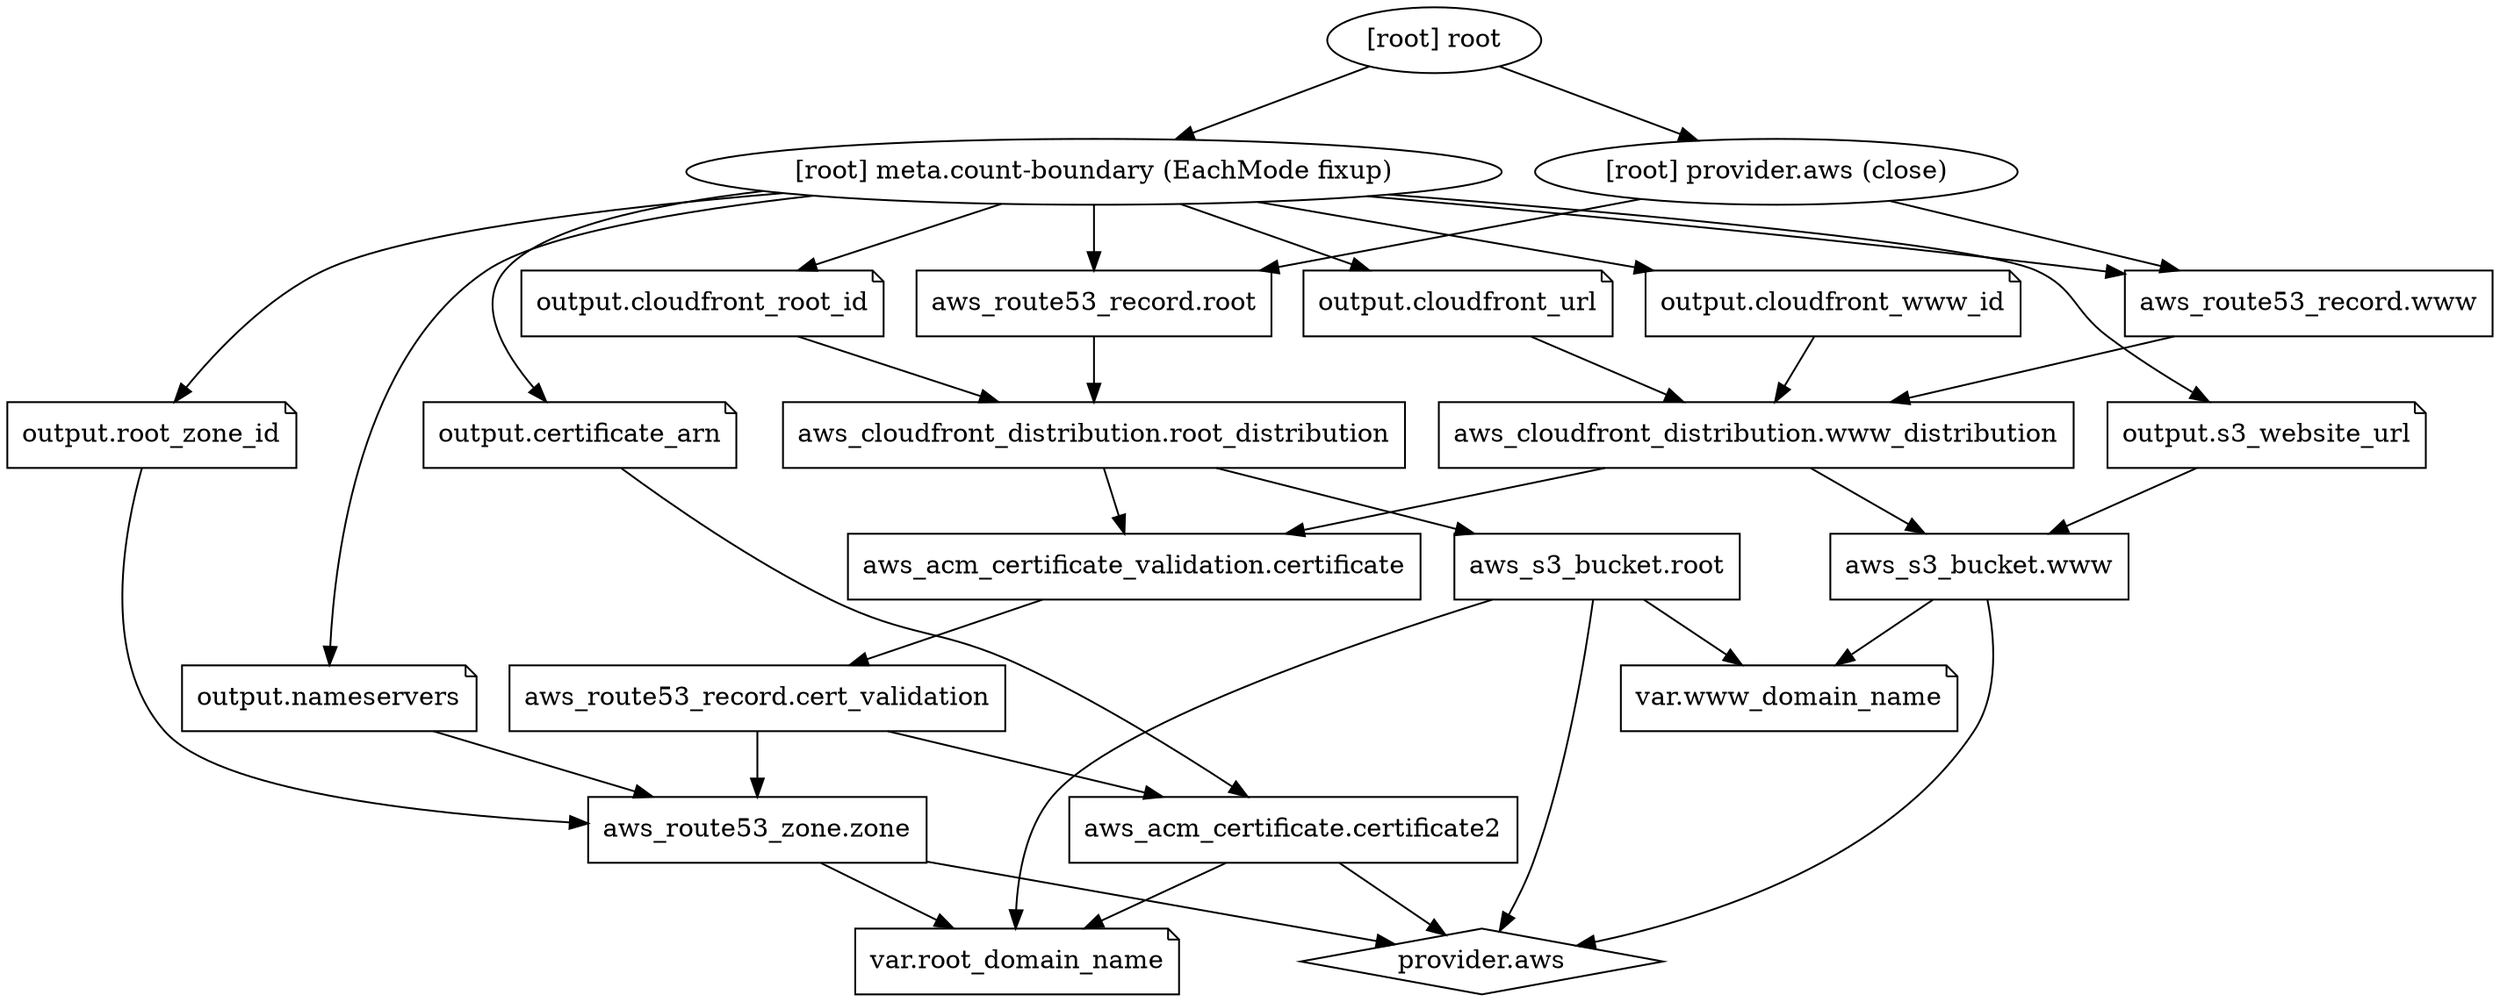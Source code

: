 digraph {
	compound = "true"
	newrank = "true"
	subgraph "root" {
		"[root] aws_acm_certificate.certificate2" [label = "aws_acm_certificate.certificate2", shape = "box"]
		"[root] aws_acm_certificate_validation.certificate" [label = "aws_acm_certificate_validation.certificate", shape = "box"]
		"[root] aws_cloudfront_distribution.root_distribution" [label = "aws_cloudfront_distribution.root_distribution", shape = "box"]
		"[root] aws_cloudfront_distribution.www_distribution" [label = "aws_cloudfront_distribution.www_distribution", shape = "box"]
		"[root] aws_route53_record.cert_validation" [label = "aws_route53_record.cert_validation", shape = "box"]
		"[root] aws_route53_record.root" [label = "aws_route53_record.root", shape = "box"]
		"[root] aws_route53_record.www" [label = "aws_route53_record.www", shape = "box"]
		"[root] aws_route53_zone.zone" [label = "aws_route53_zone.zone", shape = "box"]
		"[root] aws_s3_bucket.root" [label = "aws_s3_bucket.root", shape = "box"]
		"[root] aws_s3_bucket.www" [label = "aws_s3_bucket.www", shape = "box"]
		"[root] output.certificate_arn" [label = "output.certificate_arn", shape = "note"]
		"[root] output.cloudfront_root_id" [label = "output.cloudfront_root_id", shape = "note"]
		"[root] output.cloudfront_url" [label = "output.cloudfront_url", shape = "note"]
		"[root] output.cloudfront_www_id" [label = "output.cloudfront_www_id", shape = "note"]
		"[root] output.nameservers" [label = "output.nameservers", shape = "note"]
		"[root] output.root_zone_id" [label = "output.root_zone_id", shape = "note"]
		"[root] output.s3_website_url" [label = "output.s3_website_url", shape = "note"]
		"[root] provider.aws" [label = "provider.aws", shape = "diamond"]
		"[root] var.root_domain_name" [label = "var.root_domain_name", shape = "note"]
		"[root] var.www_domain_name" [label = "var.www_domain_name", shape = "note"]
		"[root] aws_acm_certificate.certificate2" -> "[root] provider.aws"
		"[root] aws_acm_certificate.certificate2" -> "[root] var.root_domain_name"
		"[root] aws_acm_certificate_validation.certificate" -> "[root] aws_route53_record.cert_validation"
		"[root] aws_cloudfront_distribution.root_distribution" -> "[root] aws_acm_certificate_validation.certificate"
		"[root] aws_cloudfront_distribution.root_distribution" -> "[root] aws_s3_bucket.root"
		"[root] aws_cloudfront_distribution.www_distribution" -> "[root] aws_acm_certificate_validation.certificate"
		"[root] aws_cloudfront_distribution.www_distribution" -> "[root] aws_s3_bucket.www"
		"[root] aws_route53_record.cert_validation" -> "[root] aws_acm_certificate.certificate2"
		"[root] aws_route53_record.cert_validation" -> "[root] aws_route53_zone.zone"
		"[root] aws_route53_record.root" -> "[root] aws_cloudfront_distribution.root_distribution"
		"[root] aws_route53_record.www" -> "[root] aws_cloudfront_distribution.www_distribution"
		"[root] aws_route53_zone.zone" -> "[root] provider.aws"
		"[root] aws_route53_zone.zone" -> "[root] var.root_domain_name"
		"[root] aws_s3_bucket.root" -> "[root] provider.aws"
		"[root] aws_s3_bucket.root" -> "[root] var.root_domain_name"
		"[root] aws_s3_bucket.root" -> "[root] var.www_domain_name"
		"[root] aws_s3_bucket.www" -> "[root] provider.aws"
		"[root] aws_s3_bucket.www" -> "[root] var.www_domain_name"
		"[root] meta.count-boundary (EachMode fixup)" -> "[root] aws_route53_record.root"
		"[root] meta.count-boundary (EachMode fixup)" -> "[root] aws_route53_record.www"
		"[root] meta.count-boundary (EachMode fixup)" -> "[root] output.certificate_arn"
		"[root] meta.count-boundary (EachMode fixup)" -> "[root] output.cloudfront_root_id"
		"[root] meta.count-boundary (EachMode fixup)" -> "[root] output.cloudfront_url"
		"[root] meta.count-boundary (EachMode fixup)" -> "[root] output.cloudfront_www_id"
		"[root] meta.count-boundary (EachMode fixup)" -> "[root] output.nameservers"
		"[root] meta.count-boundary (EachMode fixup)" -> "[root] output.root_zone_id"
		"[root] meta.count-boundary (EachMode fixup)" -> "[root] output.s3_website_url"
		"[root] output.certificate_arn" -> "[root] aws_acm_certificate.certificate2"
		"[root] output.cloudfront_root_id" -> "[root] aws_cloudfront_distribution.root_distribution"
		"[root] output.cloudfront_url" -> "[root] aws_cloudfront_distribution.www_distribution"
		"[root] output.cloudfront_www_id" -> "[root] aws_cloudfront_distribution.www_distribution"
		"[root] output.nameservers" -> "[root] aws_route53_zone.zone"
		"[root] output.root_zone_id" -> "[root] aws_route53_zone.zone"
		"[root] output.s3_website_url" -> "[root] aws_s3_bucket.www"
		"[root] provider.aws (close)" -> "[root] aws_route53_record.root"
		"[root] provider.aws (close)" -> "[root] aws_route53_record.www"
		"[root] root" -> "[root] meta.count-boundary (EachMode fixup)"
		"[root] root" -> "[root] provider.aws (close)"
	}
}

